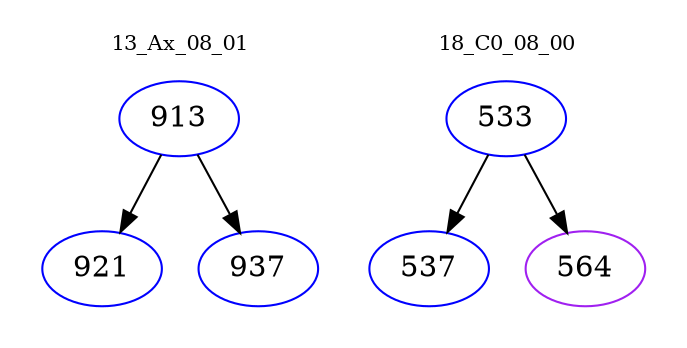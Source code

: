 digraph{
subgraph cluster_0 {
color = white
label = "13_Ax_08_01";
fontsize=10;
T0_913 [label="913", color="blue"]
T0_913 -> T0_921 [color="black"]
T0_921 [label="921", color="blue"]
T0_913 -> T0_937 [color="black"]
T0_937 [label="937", color="blue"]
}
subgraph cluster_1 {
color = white
label = "18_C0_08_00";
fontsize=10;
T1_533 [label="533", color="blue"]
T1_533 -> T1_537 [color="black"]
T1_537 [label="537", color="blue"]
T1_533 -> T1_564 [color="black"]
T1_564 [label="564", color="purple"]
}
}
